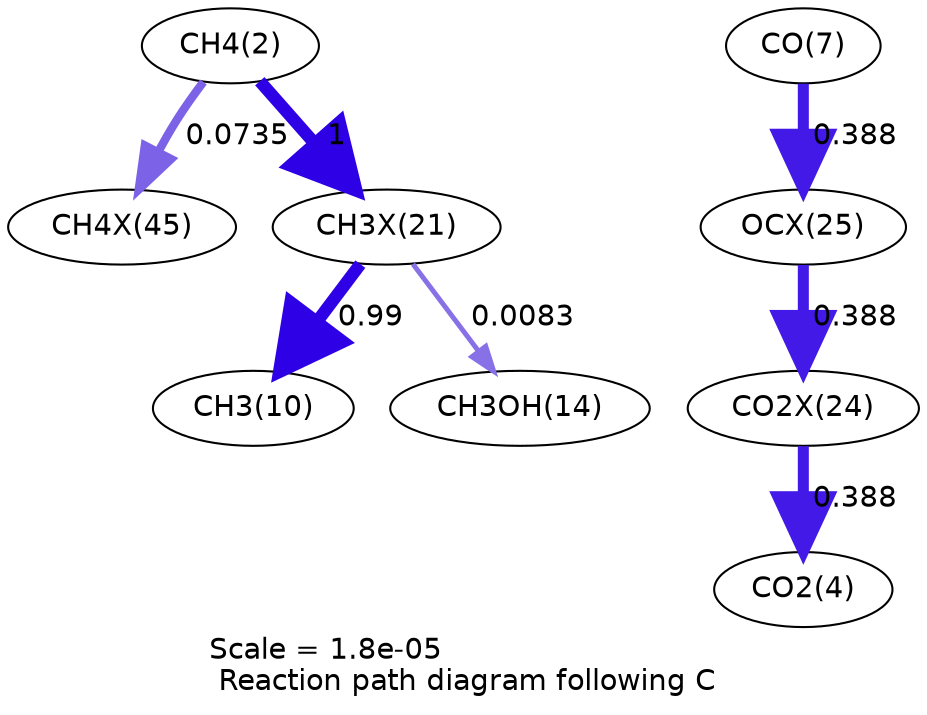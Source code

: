 digraph reaction_paths {
center=1;
s4 -> s46[fontname="Helvetica", penwidth=4.03, arrowsize=2.01, color="0.7, 0.573, 0.9"
, label=" 0.0735"];
s4 -> s38[fontname="Helvetica", penwidth=6, arrowsize=3, color="0.7, 1.5, 0.9"
, label=" 1"];
s38 -> s12[fontname="Helvetica", penwidth=5.99, arrowsize=3, color="0.7, 1.49, 0.9"
, label=" 0.99"];
s38 -> s16[fontname="Helvetica", penwidth=2.38, arrowsize=1.19, color="0.7, 0.508, 0.9"
, label=" 0.0083"];
s9 -> s42[fontname="Helvetica", penwidth=5.29, arrowsize=2.64, color="0.7, 0.888, 0.9"
, label=" 0.388"];
s42 -> s41[fontname="Helvetica", penwidth=5.29, arrowsize=2.64, color="0.7, 0.888, 0.9"
, label=" 0.388"];
s41 -> s6[fontname="Helvetica", penwidth=5.29, arrowsize=2.64, color="0.7, 0.888, 0.9"
, label=" 0.388"];
s4 [ fontname="Helvetica", label="CH4(2)"];
s6 [ fontname="Helvetica", label="CO2(4)"];
s9 [ fontname="Helvetica", label="CO(7)"];
s12 [ fontname="Helvetica", label="CH3(10)"];
s16 [ fontname="Helvetica", label="CH3OH(14)"];
s38 [ fontname="Helvetica", label="CH3X(21)"];
s41 [ fontname="Helvetica", label="CO2X(24)"];
s42 [ fontname="Helvetica", label="OCX(25)"];
s46 [ fontname="Helvetica", label="CH4X(45)"];
 label = "Scale = 1.8e-05\l Reaction path diagram following C";
 fontname = "Helvetica";
}
